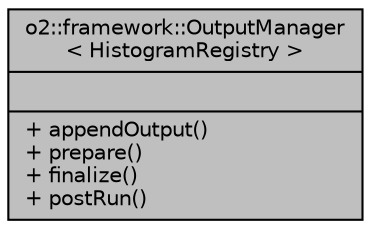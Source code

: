 digraph "o2::framework::OutputManager&lt; HistogramRegistry &gt;"
{
 // INTERACTIVE_SVG=YES
  bgcolor="transparent";
  edge [fontname="Helvetica",fontsize="10",labelfontname="Helvetica",labelfontsize="10"];
  node [fontname="Helvetica",fontsize="10",shape=record];
  Node1 [label="{o2::framework::OutputManager\l\< HistogramRegistry \>\n||+ appendOutput()\l+ prepare()\l+ finalize()\l+ postRun()\l}",height=0.2,width=0.4,color="black", fillcolor="grey75", style="filled", fontcolor="black"];
}
